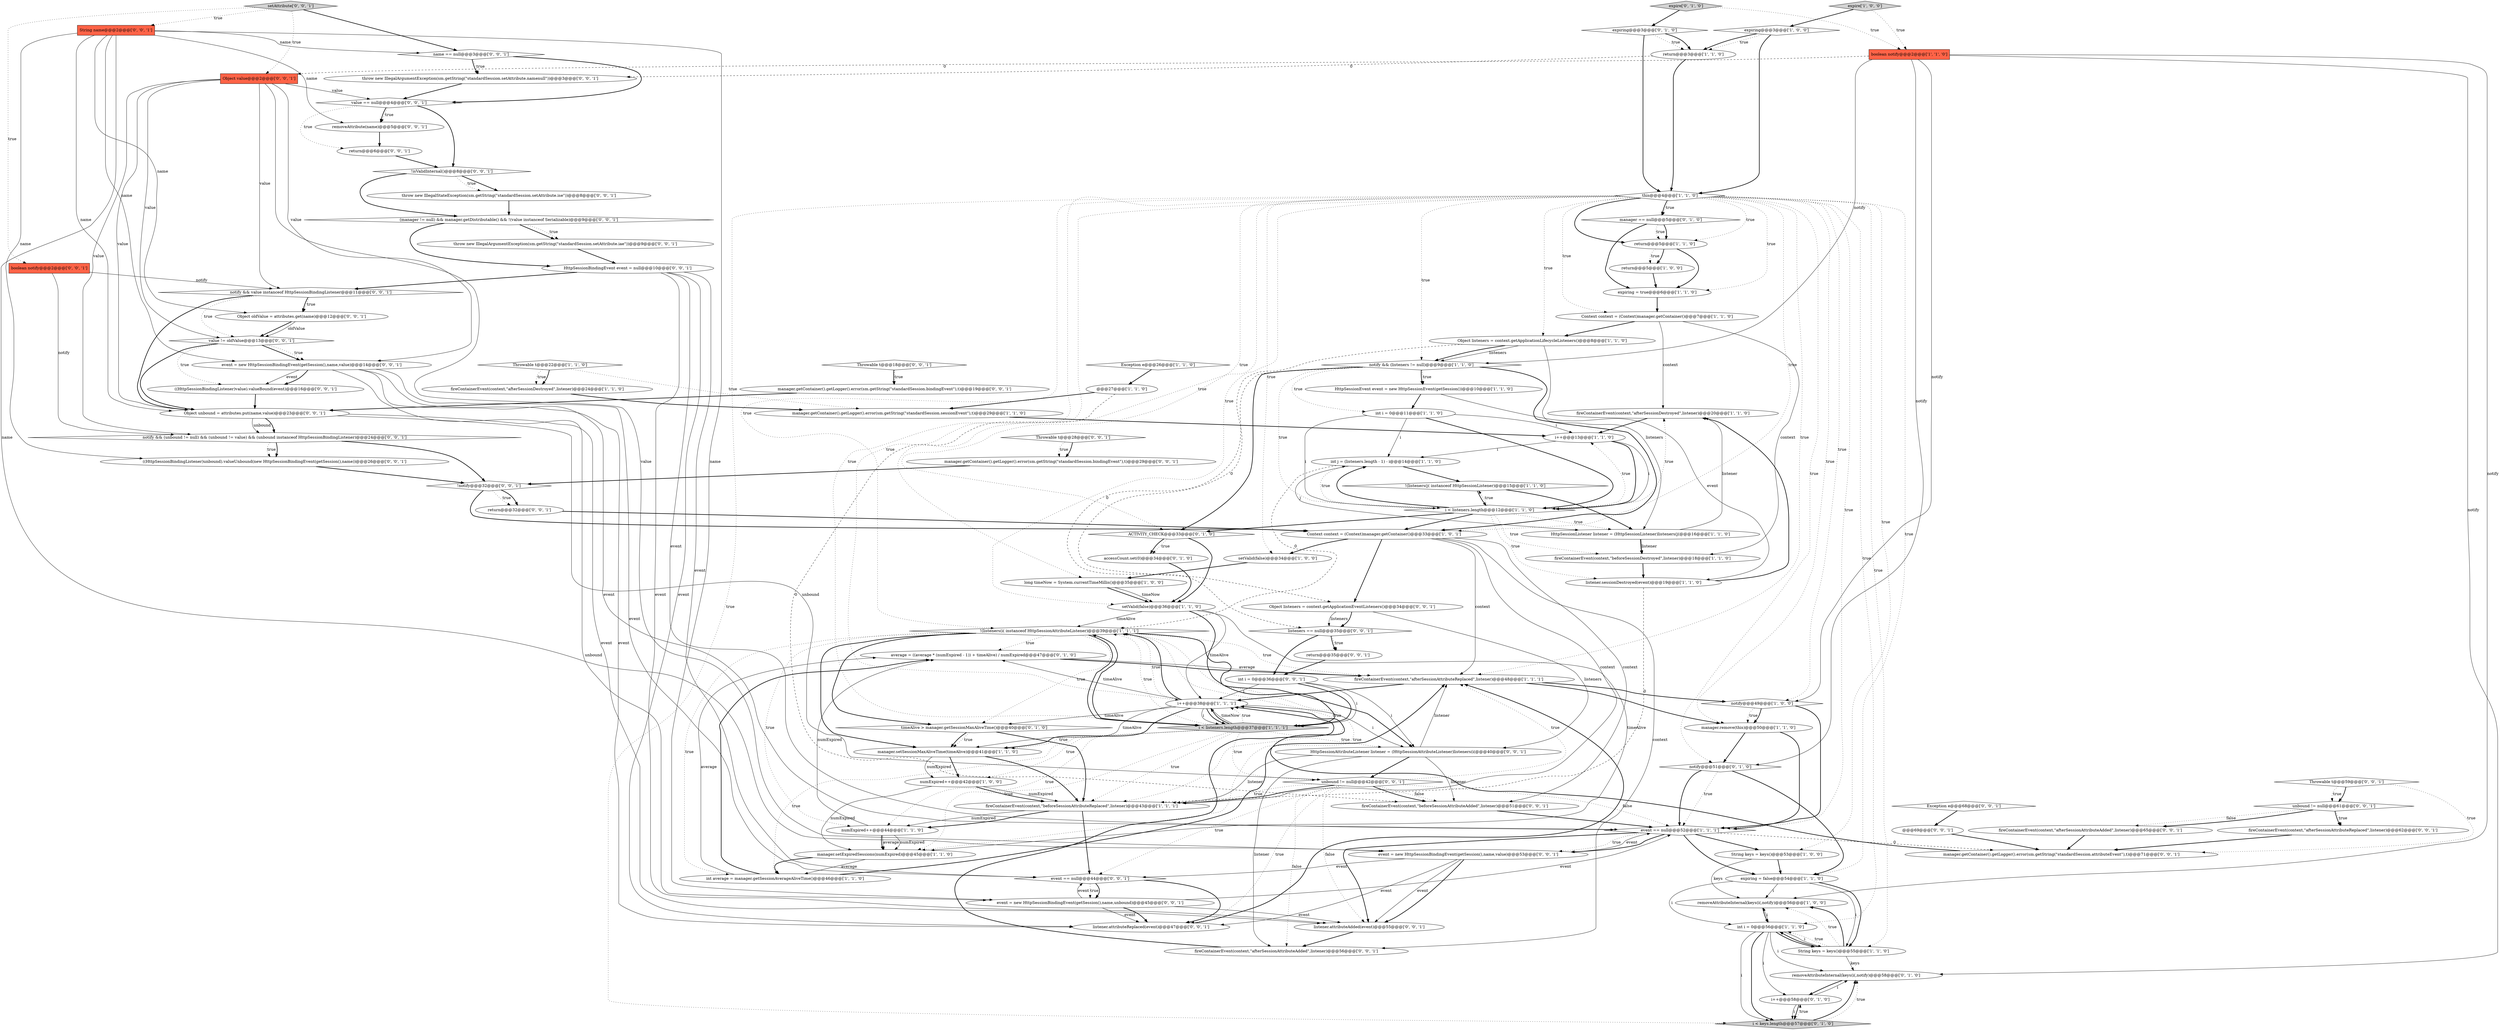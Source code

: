 digraph {
38 [style = filled, label = "removeAttributeInternal(keys(i(,notify)@@@56@@@['1', '0', '0']", fillcolor = white, shape = ellipse image = "AAA0AAABBB1BBB"];
59 [style = filled, label = "event = new HttpSessionBindingEvent(getSession(),name,value)@@@53@@@['0', '0', '1']", fillcolor = white, shape = ellipse image = "AAA0AAABBB3BBB"];
54 [style = filled, label = "manager == null@@@5@@@['0', '1', '0']", fillcolor = white, shape = diamond image = "AAA0AAABBB2BBB"];
2 [style = filled, label = "i++@@@38@@@['1', '1', '1']", fillcolor = white, shape = ellipse image = "AAA0AAABBB1BBB"];
33 [style = filled, label = "boolean notify@@@2@@@['1', '1', '0']", fillcolor = tomato, shape = box image = "AAA0AAABBB1BBB"];
82 [style = filled, label = "unbound != null@@@42@@@['0', '0', '1']", fillcolor = white, shape = diamond image = "AAA0AAABBB3BBB"];
81 [style = filled, label = "int i = 0@@@36@@@['0', '0', '1']", fillcolor = white, shape = ellipse image = "AAA0AAABBB3BBB"];
92 [style = filled, label = "@@@69@@@['0', '0', '1']", fillcolor = white, shape = ellipse image = "AAA0AAABBB3BBB"];
66 [style = filled, label = "fireContainerEvent(context,\"afterSessionAttributeReplaced\",listener)@@@62@@@['0', '0', '1']", fillcolor = white, shape = ellipse image = "AAA0AAABBB3BBB"];
56 [style = filled, label = "average = ((average * (numExpired - 1)) + timeAlive) / numExpired@@@47@@@['0', '1', '0']", fillcolor = white, shape = ellipse image = "AAA0AAABBB2BBB"];
34 [style = filled, label = "int i = 0@@@11@@@['1', '1', '0']", fillcolor = white, shape = ellipse image = "AAA0AAABBB1BBB"];
50 [style = filled, label = "accessCount.set(0)@@@34@@@['0', '1', '0']", fillcolor = white, shape = ellipse image = "AAA1AAABBB2BBB"];
53 [style = filled, label = "removeAttributeInternal(keys(i(,notify)@@@58@@@['0', '1', '0']", fillcolor = white, shape = ellipse image = "AAA0AAABBB2BBB"];
62 [style = filled, label = "throw new IllegalStateException(sm.getString(\"standardSession.setAttribute.ise\"))@@@8@@@['0', '0', '1']", fillcolor = white, shape = ellipse image = "AAA0AAABBB3BBB"];
52 [style = filled, label = "expire['0', '1', '0']", fillcolor = lightgray, shape = diamond image = "AAA0AAABBB2BBB"];
14 [style = filled, label = "!(listeners(i( instanceof HttpSessionAttributeListener)@@@39@@@['1', '1', '1']", fillcolor = white, shape = diamond image = "AAA0AAABBB1BBB"];
45 [style = filled, label = "i < listeners.length@@@37@@@['1', '1', '1']", fillcolor = lightgray, shape = diamond image = "AAA0AAABBB1BBB"];
84 [style = filled, label = "listener.attributeReplaced(event)@@@47@@@['0', '0', '1']", fillcolor = white, shape = ellipse image = "AAA0AAABBB3BBB"];
90 [style = filled, label = "manager.getContainer().getLogger().error(sm.getString(\"standardSession.attributeEvent\"),t)@@@71@@@['0', '0', '1']", fillcolor = white, shape = ellipse image = "AAA0AAABBB3BBB"];
40 [style = filled, label = "event == null@@@52@@@['1', '1', '1']", fillcolor = white, shape = diamond image = "AAA0AAABBB1BBB"];
35 [style = filled, label = "Throwable t@@@22@@@['1', '1', '0']", fillcolor = white, shape = diamond image = "AAA0AAABBB1BBB"];
60 [style = filled, label = "((HttpSessionBindingListener)unbound).valueUnbound(new HttpSessionBindingEvent(getSession(),name))@@@26@@@['0', '0', '1']", fillcolor = white, shape = ellipse image = "AAA0AAABBB3BBB"];
32 [style = filled, label = "return@@@3@@@['1', '1', '0']", fillcolor = white, shape = ellipse image = "AAA0AAABBB1BBB"];
7 [style = filled, label = "numExpired++@@@42@@@['1', '0', '0']", fillcolor = white, shape = ellipse image = "AAA0AAABBB1BBB"];
24 [style = filled, label = "fireContainerEvent(context,\"beforeSessionAttributeReplaced\",listener)@@@43@@@['1', '1', '1']", fillcolor = white, shape = ellipse image = "AAA0AAABBB1BBB"];
27 [style = filled, label = "numExpired++@@@44@@@['1', '1', '0']", fillcolor = white, shape = ellipse image = "AAA0AAABBB1BBB"];
11 [style = filled, label = "return@@@5@@@['1', '1', '0']", fillcolor = white, shape = ellipse image = "AAA0AAABBB1BBB"];
57 [style = filled, label = "i < keys.length@@@57@@@['0', '1', '0']", fillcolor = lightgray, shape = diamond image = "AAA0AAABBB2BBB"];
8 [style = filled, label = "this@@@4@@@['1', '1', '0']", fillcolor = white, shape = diamond image = "AAA0AAABBB1BBB"];
48 [style = filled, label = "expiring@@@3@@@['0', '1', '0']", fillcolor = white, shape = diamond image = "AAA0AAABBB2BBB"];
91 [style = filled, label = "Object unbound = attributes.put(name,value)@@@23@@@['0', '0', '1']", fillcolor = white, shape = ellipse image = "AAA0AAABBB3BBB"];
101 [style = filled, label = "((HttpSessionBindingListener)value).valueBound(event)@@@16@@@['0', '0', '1']", fillcolor = white, shape = ellipse image = "AAA0AAABBB3BBB"];
47 [style = filled, label = "expire['1', '0', '0']", fillcolor = lightgray, shape = diamond image = "AAA0AAABBB1BBB"];
103 [style = filled, label = "manager.getContainer().getLogger().error(sm.getString(\"standardSession.bindingEvent\"),t)@@@19@@@['0', '0', '1']", fillcolor = white, shape = ellipse image = "AAA0AAABBB3BBB"];
6 [style = filled, label = "return@@@5@@@['1', '0', '0']", fillcolor = white, shape = ellipse image = "AAA0AAABBB1BBB"];
23 [style = filled, label = "fireContainerEvent(context,\"afterSessionDestroyed\",listener)@@@20@@@['1', '1', '0']", fillcolor = white, shape = ellipse image = "AAA0AAABBB1BBB"];
31 [style = filled, label = "long timeNow = System.currentTimeMillis()@@@35@@@['1', '0', '0']", fillcolor = white, shape = ellipse image = "AAA0AAABBB1BBB"];
63 [style = filled, label = "notify && (unbound != null) && (unbound != value) && (unbound instanceof HttpSessionBindingListener)@@@24@@@['0', '0', '1']", fillcolor = white, shape = diamond image = "AAA0AAABBB3BBB"];
94 [style = filled, label = "Throwable t@@@18@@@['0', '0', '1']", fillcolor = white, shape = diamond image = "AAA0AAABBB3BBB"];
76 [style = filled, label = "return@@@35@@@['0', '0', '1']", fillcolor = white, shape = ellipse image = "AAA0AAABBB3BBB"];
3 [style = filled, label = "int j = (listeners.length - 1) - i@@@14@@@['1', '1', '0']", fillcolor = white, shape = ellipse image = "AAA0AAABBB1BBB"];
65 [style = filled, label = "HttpSessionBindingEvent event = null@@@10@@@['0', '0', '1']", fillcolor = white, shape = ellipse image = "AAA0AAABBB3BBB"];
71 [style = filled, label = "name == null@@@3@@@['0', '0', '1']", fillcolor = white, shape = diamond image = "AAA0AAABBB3BBB"];
67 [style = filled, label = "notify && value instanceof HttpSessionBindingListener@@@11@@@['0', '0', '1']", fillcolor = white, shape = diamond image = "AAA0AAABBB3BBB"];
83 [style = filled, label = "event == null@@@44@@@['0', '0', '1']", fillcolor = white, shape = diamond image = "AAA0AAABBB3BBB"];
96 [style = filled, label = "Throwable t@@@28@@@['0', '0', '1']", fillcolor = white, shape = diamond image = "AAA0AAABBB3BBB"];
44 [style = filled, label = "int i = 0@@@56@@@['1', '1', '0']", fillcolor = white, shape = ellipse image = "AAA0AAABBB1BBB"];
10 [style = filled, label = "String keys = keys()@@@53@@@['1', '0', '0']", fillcolor = white, shape = ellipse image = "AAA0AAABBB1BBB"];
69 [style = filled, label = "!isValidInternal()@@@8@@@['0', '0', '1']", fillcolor = white, shape = diamond image = "AAA0AAABBB3BBB"];
41 [style = filled, label = "Object listeners = context.getApplicationLifecycleListeners()@@@8@@@['1', '1', '0']", fillcolor = white, shape = ellipse image = "AAA0AAABBB1BBB"];
74 [style = filled, label = "String name@@@2@@@['0', '0', '1']", fillcolor = tomato, shape = box image = "AAA0AAABBB3BBB"];
42 [style = filled, label = "expiring = false@@@54@@@['1', '1', '0']", fillcolor = white, shape = ellipse image = "AAA0AAABBB1BBB"];
22 [style = filled, label = "HttpSessionListener listener = (HttpSessionListener)listeners(j(@@@16@@@['1', '1', '0']", fillcolor = white, shape = ellipse image = "AAA0AAABBB1BBB"];
19 [style = filled, label = "i++@@@13@@@['1', '1', '0']", fillcolor = white, shape = ellipse image = "AAA0AAABBB1BBB"];
102 [style = filled, label = "throw new IllegalArgumentException(sm.getString(\"standardSession.setAttribute.namenull\"))@@@3@@@['0', '0', '1']", fillcolor = white, shape = ellipse image = "AAA0AAABBB3BBB"];
104 [style = filled, label = "fireContainerEvent(context,\"afterSessionAttributeAdded\",listener)@@@56@@@['0', '0', '1']", fillcolor = white, shape = ellipse image = "AAA0AAABBB3BBB"];
4 [style = filled, label = "Context context = (Context)manager.getContainer()@@@33@@@['1', '0', '1']", fillcolor = white, shape = ellipse image = "AAA0AAABBB1BBB"];
87 [style = filled, label = "value == null@@@4@@@['0', '0', '1']", fillcolor = white, shape = diamond image = "AAA0AAABBB3BBB"];
88 [style = filled, label = "fireContainerEvent(context,\"beforeSessionAttributeAdded\",listener)@@@51@@@['0', '0', '1']", fillcolor = white, shape = ellipse image = "AAA0AAABBB3BBB"];
85 [style = filled, label = "listener.attributeAdded(event)@@@55@@@['0', '0', '1']", fillcolor = white, shape = ellipse image = "AAA0AAABBB3BBB"];
98 [style = filled, label = "value != oldValue@@@13@@@['0', '0', '1']", fillcolor = white, shape = diamond image = "AAA0AAABBB3BBB"];
1 [style = filled, label = "notify && (listeners != null)@@@9@@@['1', '1', '0']", fillcolor = white, shape = diamond image = "AAA0AAABBB1BBB"];
58 [style = filled, label = "ACTIVITY_CHECK@@@33@@@['0', '1', '0']", fillcolor = white, shape = diamond image = "AAA0AAABBB2BBB"];
49 [style = filled, label = "notify@@@51@@@['0', '1', '0']", fillcolor = white, shape = diamond image = "AAA0AAABBB2BBB"];
100 [style = filled, label = "listeners == null@@@35@@@['0', '0', '1']", fillcolor = white, shape = diamond image = "AAA0AAABBB3BBB"];
16 [style = filled, label = "notify@@@49@@@['1', '0', '0']", fillcolor = white, shape = diamond image = "AAA0AAABBB1BBB"];
73 [style = filled, label = "return@@@6@@@['0', '0', '1']", fillcolor = white, shape = ellipse image = "AAA0AAABBB3BBB"];
18 [style = filled, label = "manager.getContainer().getLogger().error(sm.getString(\"standardSession.sessionEvent\"),t)@@@29@@@['1', '1', '0']", fillcolor = white, shape = ellipse image = "AAA0AAABBB1BBB"];
64 [style = filled, label = "setAttribute['0', '0', '1']", fillcolor = lightgray, shape = diamond image = "AAA0AAABBB3BBB"];
78 [style = filled, label = "manager.getContainer().getLogger().error(sm.getString(\"standardSession.bindingEvent\"),t)@@@29@@@['0', '0', '1']", fillcolor = white, shape = ellipse image = "AAA0AAABBB3BBB"];
106 [style = filled, label = "event = new HttpSessionBindingEvent(getSession(),name,value)@@@14@@@['0', '0', '1']", fillcolor = white, shape = ellipse image = "AAA0AAABBB3BBB"];
89 [style = filled, label = "return@@@32@@@['0', '0', '1']", fillcolor = white, shape = ellipse image = "AAA0AAABBB3BBB"];
55 [style = filled, label = "timeAlive > manager.getSessionMaxAliveTime()@@@40@@@['0', '1', '0']", fillcolor = white, shape = diamond image = "AAA0AAABBB2BBB"];
61 [style = filled, label = "Exception e@@@68@@@['0', '0', '1']", fillcolor = white, shape = diamond image = "AAA0AAABBB3BBB"];
20 [style = filled, label = "manager.remove(this)@@@50@@@['1', '1', '0']", fillcolor = white, shape = ellipse image = "AAA0AAABBB1BBB"];
70 [style = filled, label = "(manager != null) && manager.getDistributable() && !(value instanceof Serializable)@@@9@@@['0', '0', '1']", fillcolor = white, shape = diamond image = "AAA0AAABBB3BBB"];
0 [style = filled, label = "manager.setExpiredSessions(numExpired)@@@45@@@['1', '1', '0']", fillcolor = white, shape = ellipse image = "AAA0AAABBB1BBB"];
95 [style = filled, label = "Throwable t@@@59@@@['0', '0', '1']", fillcolor = white, shape = diamond image = "AAA0AAABBB3BBB"];
30 [style = filled, label = "i < listeners.length@@@12@@@['1', '1', '0']", fillcolor = white, shape = diamond image = "AAA0AAABBB1BBB"];
68 [style = filled, label = "Object oldValue = attributes.get(name)@@@12@@@['0', '0', '1']", fillcolor = white, shape = ellipse image = "AAA0AAABBB3BBB"];
5 [style = filled, label = "int average = manager.getSessionAverageAliveTime()@@@46@@@['1', '1', '0']", fillcolor = white, shape = ellipse image = "AAA0AAABBB1BBB"];
37 [style = filled, label = "manager.setSessionMaxAliveTime(timeAlive)@@@41@@@['1', '1', '0']", fillcolor = white, shape = ellipse image = "AAA0AAABBB1BBB"];
46 [style = filled, label = "setValid(false)@@@36@@@['1', '1', '0']", fillcolor = white, shape = ellipse image = "AAA0AAABBB1BBB"];
105 [style = filled, label = "removeAttribute(name)@@@5@@@['0', '0', '1']", fillcolor = white, shape = ellipse image = "AAA0AAABBB3BBB"];
29 [style = filled, label = "fireContainerEvent(context,\"beforeSessionDestroyed\",listener)@@@18@@@['1', '1', '0']", fillcolor = white, shape = ellipse image = "AAA0AAABBB1BBB"];
15 [style = filled, label = "setValid(false)@@@34@@@['1', '0', '0']", fillcolor = white, shape = ellipse image = "AAA0AAABBB1BBB"];
21 [style = filled, label = "fireContainerEvent(context,\"afterSessionDestroyed\",listener)@@@24@@@['1', '1', '0']", fillcolor = white, shape = ellipse image = "AAA0AAABBB1BBB"];
86 [style = filled, label = "Object value@@@2@@@['0', '0', '1']", fillcolor = tomato, shape = box image = "AAA0AAABBB3BBB"];
26 [style = filled, label = "Exception e@@@26@@@['1', '1', '0']", fillcolor = white, shape = diamond image = "AAA0AAABBB1BBB"];
13 [style = filled, label = "@@@27@@@['1', '1', '0']", fillcolor = white, shape = ellipse image = "AAA0AAABBB1BBB"];
28 [style = filled, label = "expiring@@@3@@@['1', '0', '0']", fillcolor = white, shape = diamond image = "AAA0AAABBB1BBB"];
17 [style = filled, label = "Context context = (Context)manager.getContainer()@@@7@@@['1', '1', '0']", fillcolor = white, shape = ellipse image = "AAA0AAABBB1BBB"];
39 [style = filled, label = "HttpSessionEvent event = new HttpSessionEvent(getSession())@@@10@@@['1', '1', '0']", fillcolor = white, shape = ellipse image = "AAA0AAABBB1BBB"];
77 [style = filled, label = "!notify@@@32@@@['0', '0', '1']", fillcolor = white, shape = diamond image = "AAA0AAABBB3BBB"];
80 [style = filled, label = "HttpSessionAttributeListener listener = (HttpSessionAttributeListener)listeners(i(@@@40@@@['0', '0', '1']", fillcolor = white, shape = ellipse image = "AAA0AAABBB3BBB"];
99 [style = filled, label = "throw new IllegalArgumentException(sm.getString(\"standardSession.setAttribute.iae\"))@@@9@@@['0', '0', '1']", fillcolor = white, shape = ellipse image = "AAA0AAABBB3BBB"];
12 [style = filled, label = "expiring = true@@@6@@@['1', '1', '0']", fillcolor = white, shape = ellipse image = "AAA0AAABBB1BBB"];
36 [style = filled, label = "listener.sessionDestroyed(event)@@@19@@@['1', '1', '0']", fillcolor = white, shape = ellipse image = "AAA0AAABBB1BBB"];
93 [style = filled, label = "Object listeners = context.getApplicationEventListeners()@@@34@@@['0', '0', '1']", fillcolor = white, shape = ellipse image = "AAA0AAABBB3BBB"];
9 [style = filled, label = "!(listeners(j( instanceof HttpSessionListener)@@@15@@@['1', '1', '0']", fillcolor = white, shape = diamond image = "AAA0AAABBB1BBB"];
25 [style = filled, label = "fireContainerEvent(context,\"afterSessionAttributeReplaced\",listener)@@@48@@@['1', '1', '1']", fillcolor = white, shape = ellipse image = "AAA0AAABBB1BBB"];
51 [style = filled, label = "i++@@@58@@@['0', '1', '0']", fillcolor = white, shape = ellipse image = "AAA0AAABBB2BBB"];
79 [style = filled, label = "unbound != null@@@61@@@['0', '0', '1']", fillcolor = white, shape = diamond image = "AAA0AAABBB3BBB"];
75 [style = filled, label = "boolean notify@@@2@@@['0', '0', '1']", fillcolor = tomato, shape = box image = "AAA0AAABBB3BBB"];
43 [style = filled, label = "String keys = keys()@@@55@@@['1', '1', '0']", fillcolor = white, shape = ellipse image = "AAA0AAABBB1BBB"];
97 [style = filled, label = "fireContainerEvent(context,\"afterSessionAttributeAdded\",listener)@@@65@@@['0', '0', '1']", fillcolor = white, shape = ellipse image = "AAA0AAABBB3BBB"];
72 [style = filled, label = "event = new HttpSessionBindingEvent(getSession(),name,unbound)@@@45@@@['0', '0', '1']", fillcolor = white, shape = ellipse image = "AAA0AAABBB3BBB"];
72->85 [style = solid, label="event"];
14->5 [style = dotted, label="true"];
94->103 [style = dotted, label="true"];
48->8 [style = bold, label=""];
72->84 [style = solid, label="event"];
8->54 [style = dotted, label="true"];
86->63 [style = solid, label="value"];
41->22 [style = solid, label="listeners"];
92->90 [style = bold, label=""];
51->57 [style = bold, label=""];
59->85 [style = bold, label=""];
8->15 [style = dotted, label="true"];
21->18 [style = bold, label=""];
81->45 [style = bold, label=""];
30->4 [style = bold, label=""];
70->99 [style = bold, label=""];
24->27 [style = bold, label=""];
43->44 [style = bold, label=""];
80->104 [style = solid, label="listener"];
95->79 [style = bold, label=""];
44->43 [style = bold, label=""];
65->84 [style = solid, label="event"];
72->40 [style = solid, label="event"];
44->53 [style = solid, label="i"];
34->3 [style = solid, label="i"];
79->97 [style = dotted, label="false"];
106->85 [style = solid, label="event"];
58->50 [style = dotted, label="true"];
15->31 [style = bold, label=""];
46->14 [style = solid, label="timeAlive"];
63->77 [style = bold, label=""];
11->6 [style = bold, label=""];
59->85 [style = solid, label="event"];
98->106 [style = bold, label=""];
94->103 [style = bold, label=""];
79->66 [style = dotted, label="true"];
46->45 [style = bold, label=""];
74->68 [style = solid, label="name"];
101->91 [style = bold, label=""];
86->106 [style = solid, label="value"];
3->22 [style = solid, label="j"];
52->33 [style = dotted, label="true"];
96->78 [style = bold, label=""];
4->25 [style = solid, label="context"];
69->62 [style = bold, label=""];
33->16 [style = solid, label="notify"];
69->70 [style = bold, label=""];
87->73 [style = dotted, label="true"];
73->69 [style = bold, label=""];
82->88 [style = dotted, label="false"];
74->72 [style = solid, label="name"];
75->67 [style = solid, label="notify"];
14->25 [style = dotted, label="true"];
38->44 [style = bold, label=""];
1->34 [style = dotted, label="true"];
41->1 [style = solid, label="listeners"];
49->42 [style = bold, label=""];
30->58 [style = bold, label=""];
74->60 [style = solid, label="name"];
106->40 [style = solid, label="event"];
8->1 [style = dotted, label="true"];
99->65 [style = bold, label=""];
9->22 [style = bold, label=""];
47->33 [style = dotted, label="true"];
23->19 [style = bold, label=""];
25->20 [style = bold, label=""];
86->59 [style = solid, label="value"];
78->77 [style = bold, label=""];
80->24 [style = solid, label="listener"];
13->18 [style = bold, label=""];
2->37 [style = bold, label=""];
82->85 [style = dotted, label="false"];
45->2 [style = solid, label="timeNow"];
48->32 [style = dotted, label="true"];
8->43 [style = dotted, label="true"];
71->102 [style = dotted, label="true"];
8->45 [style = dotted, label="true"];
8->14 [style = dotted, label="true"];
28->32 [style = dotted, label="true"];
0->5 [style = bold, label=""];
91->63 [style = solid, label="unbound"];
43->38 [style = bold, label=""];
8->4 [style = dotted, label="true"];
82->24 [style = bold, label=""];
63->60 [style = bold, label=""];
27->0 [style = solid, label="average"];
37->7 [style = bold, label=""];
16->20 [style = dotted, label="true"];
86->91 [style = solid, label="value"];
87->69 [style = bold, label=""];
50->46 [style = bold, label=""];
45->80 [style = dotted, label="true"];
80->25 [style = solid, label="listener"];
45->27 [style = dotted, label="true"];
9->30 [style = bold, label=""];
45->2 [style = dotted, label="true"];
20->49 [style = bold, label=""];
3->9 [style = bold, label=""];
55->37 [style = bold, label=""];
4->88 [style = solid, label="context"];
86->98 [style = solid, label="value"];
67->91 [style = bold, label=""];
27->0 [style = solid, label="numExpired"];
8->11 [style = dotted, label="true"];
16->40 [style = bold, label=""];
34->30 [style = solid, label="i"];
83->72 [style = dotted, label="true"];
28->32 [style = bold, label=""];
103->91 [style = bold, label=""];
2->14 [style = dotted, label="true"];
44->57 [style = solid, label="i"];
53->51 [style = bold, label=""];
47->28 [style = bold, label=""];
71->87 [style = bold, label=""];
1->4 [style = bold, label=""];
77->4 [style = bold, label=""];
45->14 [style = bold, label=""];
68->98 [style = bold, label=""];
98->101 [style = dotted, label="true"];
33->1 [style = solid, label="notify"];
8->16 [style = dotted, label="true"];
69->62 [style = dotted, label="true"];
67->98 [style = dotted, label="true"];
45->0 [style = dotted, label="true"];
74->71 [style = solid, label="name"];
90->2 [style = bold, label=""];
82->40 [style = dotted, label="false"];
87->105 [style = bold, label=""];
8->58 [style = dotted, label="true"];
8->41 [style = dotted, label="true"];
31->46 [style = bold, label=""];
44->51 [style = solid, label="i"];
81->80 [style = solid, label="i"];
82->83 [style = dotted, label="true"];
14->24 [style = dotted, label="true"];
74->105 [style = solid, label="name"];
36->24 [style = dashed, label="0"];
7->0 [style = solid, label="numExpired"];
30->9 [style = dotted, label="true"];
2->45 [style = solid, label="i"];
62->70 [style = bold, label=""];
14->56 [style = dotted, label="true"];
8->17 [style = dotted, label="true"];
8->54 [style = bold, label=""];
5->56 [style = solid, label="average"];
2->55 [style = solid, label="timeAlive"];
19->30 [style = bold, label=""];
25->2 [style = bold, label=""];
33->38 [style = solid, label="notify"];
98->91 [style = bold, label=""];
7->24 [style = solid, label="numExpired"];
55->37 [style = dotted, label="true"];
35->21 [style = dotted, label="true"];
45->82 [style = dotted, label="true"];
22->29 [style = solid, label="listener"];
100->76 [style = bold, label=""];
30->22 [style = dotted, label="true"];
81->45 [style = solid, label="i"];
54->12 [style = bold, label=""];
40->90 [style = dashed, label="0"];
33->53 [style = solid, label="notify"];
57->51 [style = dotted, label="true"];
45->2 [style = bold, label=""];
17->29 [style = solid, label="context"];
64->74 [style = dotted, label="true"];
18->19 [style = bold, label=""];
45->24 [style = dotted, label="true"];
72->83 [style = solid, label="event"];
8->44 [style = dotted, label="true"];
76->81 [style = bold, label=""];
2->14 [style = bold, label=""];
42->43 [style = solid, label="i"];
8->12 [style = dotted, label="true"];
14->0 [style = dotted, label="true"];
7->24 [style = bold, label=""];
11->12 [style = bold, label=""];
33->49 [style = solid, label="notify"];
85->104 [style = bold, label=""];
80->88 [style = solid, label="listener"];
56->25 [style = bold, label=""];
41->93 [style = dashed, label="0"];
61->92 [style = bold, label=""];
30->3 [style = dotted, label="true"];
19->3 [style = solid, label="i"];
91->63 [style = bold, label=""];
51->53 [style = solid, label="i"];
32->102 [style = dashed, label="0"];
45->5 [style = dotted, label="true"];
106->83 [style = solid, label="event"];
35->18 [style = dotted, label="true"];
65->85 [style = solid, label="event"];
43->38 [style = dotted, label="true"];
41->1 [style = bold, label=""];
45->37 [style = dotted, label="true"];
67->68 [style = dotted, label="true"];
26->13 [style = bold, label=""];
70->99 [style = dotted, label="true"];
83->84 [style = bold, label=""];
4->24 [style = solid, label="context"];
10->42 [style = bold, label=""];
8->20 [style = dotted, label="true"];
8->57 [style = dotted, label="true"];
40->59 [style = bold, label=""];
1->39 [style = bold, label=""];
45->7 [style = dotted, label="true"];
86->87 [style = solid, label="value"];
74->91 [style = solid, label="name"];
82->24 [style = dotted, label="true"];
27->56 [style = solid, label="numExpired"];
105->73 [style = bold, label=""];
17->41 [style = bold, label=""];
82->84 [style = dotted, label="true"];
64->71 [style = bold, label=""];
93->100 [style = solid, label="listeners"];
8->10 [style = dotted, label="true"];
81->2 [style = solid, label="i"];
59->83 [style = solid, label="event"];
40->42 [style = bold, label=""];
37->24 [style = bold, label=""];
82->25 [style = dotted, label="true"];
8->31 [style = dotted, label="true"];
8->2 [style = dotted, label="true"];
93->100 [style = bold, label=""];
67->68 [style = bold, label=""];
64->75 [style = dotted, label="true"];
31->46 [style = solid, label="timeNow"];
91->72 [style = solid, label="unbound"];
32->8 [style = bold, label=""];
52->48 [style = bold, label=""];
40->85 [style = bold, label=""];
89->4 [style = bold, label=""];
75->63 [style = solid, label="notify"];
72->84 [style = bold, label=""];
97->90 [style = bold, label=""];
93->80 [style = solid, label="listeners"];
30->36 [style = dotted, label="true"];
60->77 [style = bold, label=""];
65->83 [style = solid, label="event"];
14->55 [style = bold, label=""];
80->82 [style = bold, label=""];
106->101 [style = solid, label="event"];
66->90 [style = bold, label=""];
51->57 [style = solid, label="i"];
8->42 [style = dotted, label="true"];
14->27 [style = dotted, label="true"];
14->37 [style = bold, label=""];
42->43 [style = bold, label=""];
1->58 [style = bold, label=""];
57->53 [style = bold, label=""];
104->2 [style = bold, label=""];
59->84 [style = solid, label="event"];
45->14 [style = dotted, label="true"];
8->46 [style = dotted, label="true"];
42->38 [style = solid, label="i"];
30->3 [style = bold, label=""];
1->39 [style = dotted, label="true"];
14->80 [style = bold, label=""];
100->81 [style = bold, label=""];
43->44 [style = dotted, label="true"];
20->40 [style = bold, label=""];
39->36 [style = solid, label="event"];
49->40 [style = bold, label=""];
22->29 [style = bold, label=""];
0->5 [style = solid, label="average"];
65->40 [style = solid, label="event"];
30->19 [style = dotted, label="true"];
24->27 [style = solid, label="numExpired"];
43->53 [style = solid, label="keys"];
19->30 [style = solid, label="i"];
44->38 [style = solid, label="i"];
70->65 [style = bold, label=""];
40->59 [style = dotted, label="true"];
91->82 [style = solid, label="unbound"];
59->40 [style = solid, label="event"];
22->23 [style = solid, label="listener"];
65->67 [style = bold, label=""];
24->83 [style = bold, label=""];
25->16 [style = bold, label=""];
2->45 [style = bold, label=""];
95->90 [style = dotted, label="true"];
17->23 [style = solid, label="context"];
6->12 [style = bold, label=""];
35->21 [style = bold, label=""];
44->43 [style = solid, label="i"];
74->106 [style = solid, label="name"];
87->105 [style = dotted, label="true"];
100->76 [style = dotted, label="true"];
44->57 [style = bold, label=""];
57->53 [style = dotted, label="true"];
46->0 [style = solid, label="timeAlive"];
106->84 [style = solid, label="event"];
13->88 [style = dashed, label="0"];
83->72 [style = bold, label=""];
68->98 [style = solid, label="oldValue"];
34->19 [style = solid, label="i"];
28->8 [style = bold, label=""];
3->14 [style = dashed, label="0"];
14->45 [style = bold, label=""];
96->78 [style = dotted, label="true"];
30->29 [style = dotted, label="true"];
56->25 [style = solid, label="average"];
8->25 [style = dotted, label="true"];
84->25 [style = bold, label=""];
79->66 [style = bold, label=""];
77->89 [style = dotted, label="true"];
86->67 [style = solid, label="value"];
11->6 [style = dotted, label="true"];
82->88 [style = bold, label=""];
64->86 [style = dotted, label="true"];
34->30 [style = bold, label=""];
48->32 [style = bold, label=""];
30->23 [style = dotted, label="true"];
63->60 [style = dotted, label="true"];
46->2 [style = solid, label="timeAlive"];
5->56 [style = bold, label=""];
8->40 [style = dotted, label="true"];
82->104 [style = dotted, label="false"];
8->49 [style = dotted, label="true"];
4->104 [style = solid, label="context"];
10->38 [style = solid, label="keys"];
2->56 [style = solid, label="timeAlive"];
71->102 [style = bold, label=""];
88->40 [style = bold, label=""];
29->36 [style = bold, label=""];
106->101 [style = bold, label=""];
2->37 [style = solid, label="timeAlive"];
79->97 [style = bold, label=""];
12->17 [style = bold, label=""];
1->100 [style = dashed, label="0"];
49->40 [style = dotted, label="true"];
98->106 [style = dotted, label="true"];
102->87 [style = bold, label=""];
58->50 [style = bold, label=""];
74->59 [style = solid, label="name"];
14->55 [style = dotted, label="true"];
95->79 [style = dotted, label="true"];
39->34 [style = bold, label=""];
27->0 [style = bold, label=""];
37->7 [style = solid, label="numExpired"];
55->24 [style = bold, label=""];
36->23 [style = bold, label=""];
54->11 [style = bold, label=""];
58->46 [style = bold, label=""];
40->10 [style = bold, label=""];
54->11 [style = dotted, label="true"];
8->11 [style = bold, label=""];
1->30 [style = dotted, label="true"];
42->44 [style = solid, label="i"];
5->25 [style = bold, label=""];
2->80 [style = solid, label="i"];
4->93 [style = bold, label=""];
16->20 [style = bold, label=""];
77->89 [style = bold, label=""];
4->15 [style = bold, label=""];
33->86 [style = dashed, label="0"];
}
